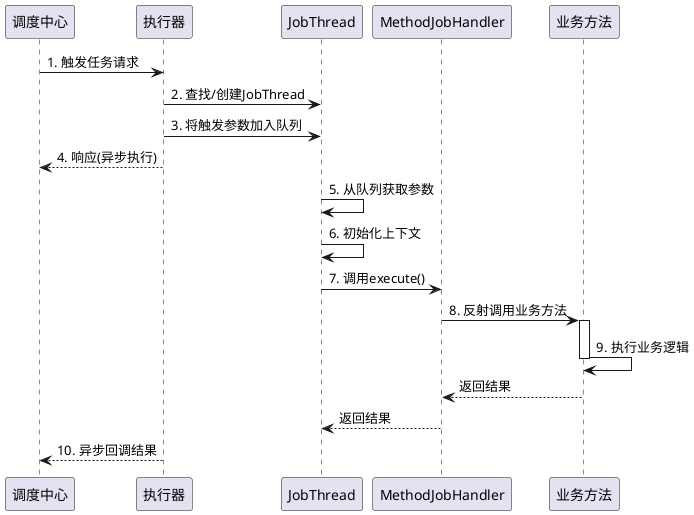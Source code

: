 @startuml xxl_job_bean_mode_sequence

' 参与者
participant "调度中心" as AdminCenter
participant "执行器" as Executor
participant "JobThread" as JobThread
participant "MethodJobHandler" as MethodJobHandler
participant "业务方法" as BusinessMethod

' 时序
AdminCenter -> Executor: 1. 触发任务请求
Executor -> JobThread: 2. 查找/创建JobThread
Executor -> JobThread: 3. 将触发参数加入队列
AdminCenter <-- Executor: 4. 响应(异步执行)

JobThread -> JobThread: 5. 从队列获取参数
JobThread -> JobThread: 6. 初始化上下文
JobThread -> MethodJobHandler: 7. 调用execute()
MethodJobHandler -> BusinessMethod: 8. 反射调用业务方法

activate BusinessMethod
BusinessMethod -> BusinessMethod: 9. 执行业务逻辑
deactivate BusinessMethod

MethodJobHandler <-- BusinessMethod: 返回结果
JobThread <-- MethodJobHandler: 返回结果
AdminCenter <-- Executor: 10. 异步回调结果

@enduml 